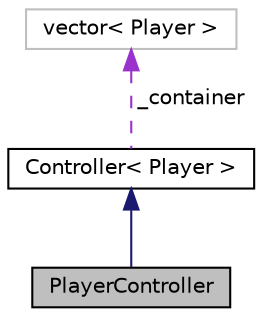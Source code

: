 digraph "PlayerController"
{
  edge [fontname="Helvetica",fontsize="10",labelfontname="Helvetica",labelfontsize="10"];
  node [fontname="Helvetica",fontsize="10",shape=record];
  Node1 [label="PlayerController",height=0.2,width=0.4,color="black", fillcolor="grey75", style="filled" fontcolor="black"];
  Node2 -> Node1 [dir="back",color="midnightblue",fontsize="10",style="solid"];
  Node2 [label="Controller\< Player \>",height=0.2,width=0.4,color="black", fillcolor="white", style="filled",URL="$class_controller.html"];
  Node3 -> Node2 [dir="back",color="darkorchid3",fontsize="10",style="dashed",label=" _container" ];
  Node3 [label="vector\< Player \>",height=0.2,width=0.4,color="grey75", fillcolor="white", style="filled"];
}
